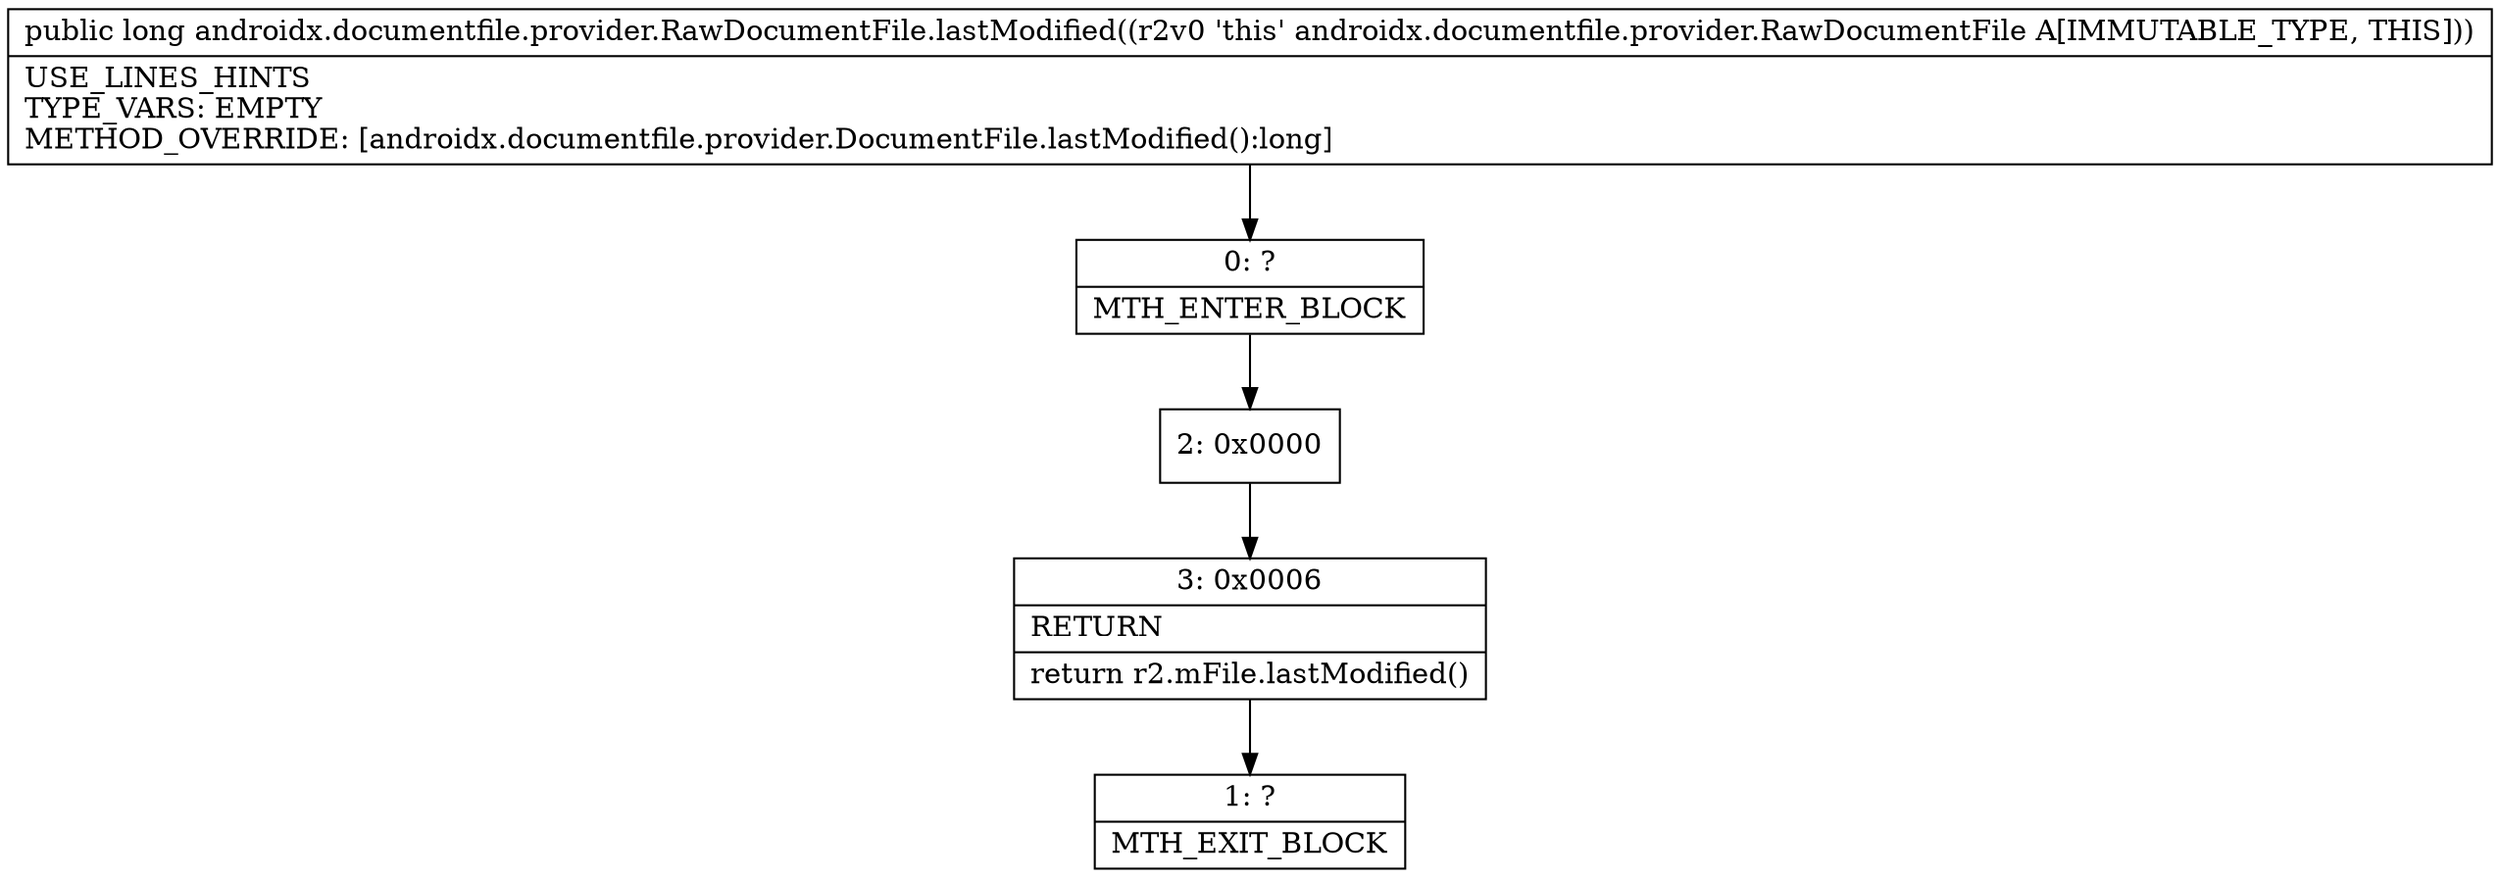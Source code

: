 digraph "CFG forandroidx.documentfile.provider.RawDocumentFile.lastModified()J" {
Node_0 [shape=record,label="{0\:\ ?|MTH_ENTER_BLOCK\l}"];
Node_2 [shape=record,label="{2\:\ 0x0000}"];
Node_3 [shape=record,label="{3\:\ 0x0006|RETURN\l|return r2.mFile.lastModified()\l}"];
Node_1 [shape=record,label="{1\:\ ?|MTH_EXIT_BLOCK\l}"];
MethodNode[shape=record,label="{public long androidx.documentfile.provider.RawDocumentFile.lastModified((r2v0 'this' androidx.documentfile.provider.RawDocumentFile A[IMMUTABLE_TYPE, THIS]))  | USE_LINES_HINTS\lTYPE_VARS: EMPTY\lMETHOD_OVERRIDE: [androidx.documentfile.provider.DocumentFile.lastModified():long]\l}"];
MethodNode -> Node_0;Node_0 -> Node_2;
Node_2 -> Node_3;
Node_3 -> Node_1;
}

